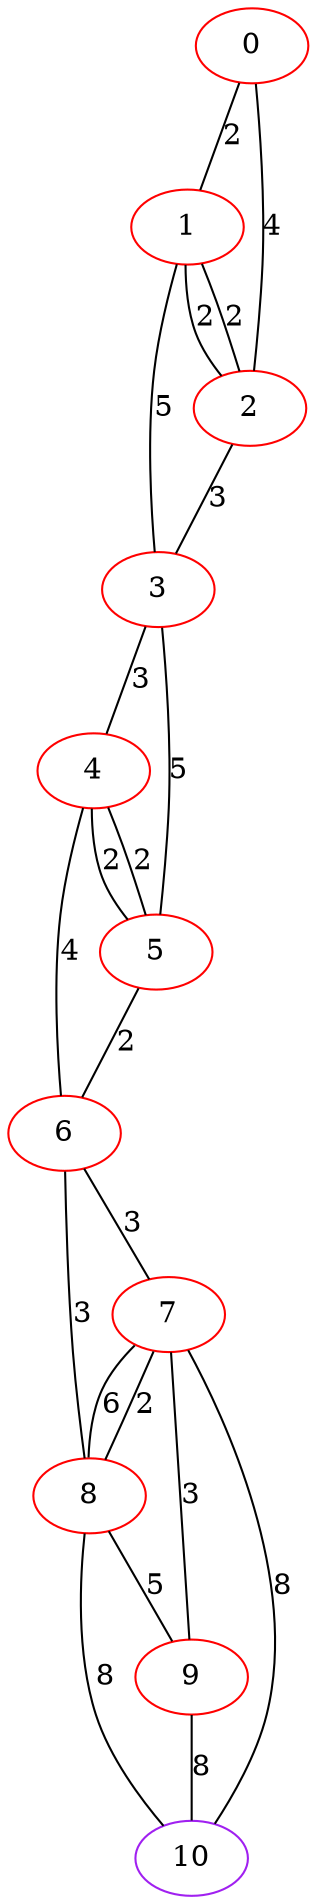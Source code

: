 graph "" {
0 [color=red, weight=1];
1 [color=red, weight=1];
2 [color=red, weight=1];
3 [color=red, weight=1];
4 [color=red, weight=1];
5 [color=red, weight=1];
6 [color=red, weight=1];
7 [color=red, weight=1];
8 [color=red, weight=1];
9 [color=red, weight=1];
10 [color=purple, weight=4];
0 -- 1  [key=0, label=2];
0 -- 2  [key=0, label=4];
1 -- 2  [key=0, label=2];
1 -- 2  [key=1, label=2];
1 -- 3  [key=0, label=5];
2 -- 3  [key=0, label=3];
3 -- 4  [key=0, label=3];
3 -- 5  [key=0, label=5];
4 -- 5  [key=0, label=2];
4 -- 5  [key=1, label=2];
4 -- 6  [key=0, label=4];
5 -- 6  [key=0, label=2];
6 -- 8  [key=0, label=3];
6 -- 7  [key=0, label=3];
7 -- 8  [key=0, label=6];
7 -- 8  [key=1, label=2];
7 -- 9  [key=0, label=3];
7 -- 10  [key=0, label=8];
8 -- 9  [key=0, label=5];
8 -- 10  [key=0, label=8];
9 -- 10  [key=0, label=8];
}
